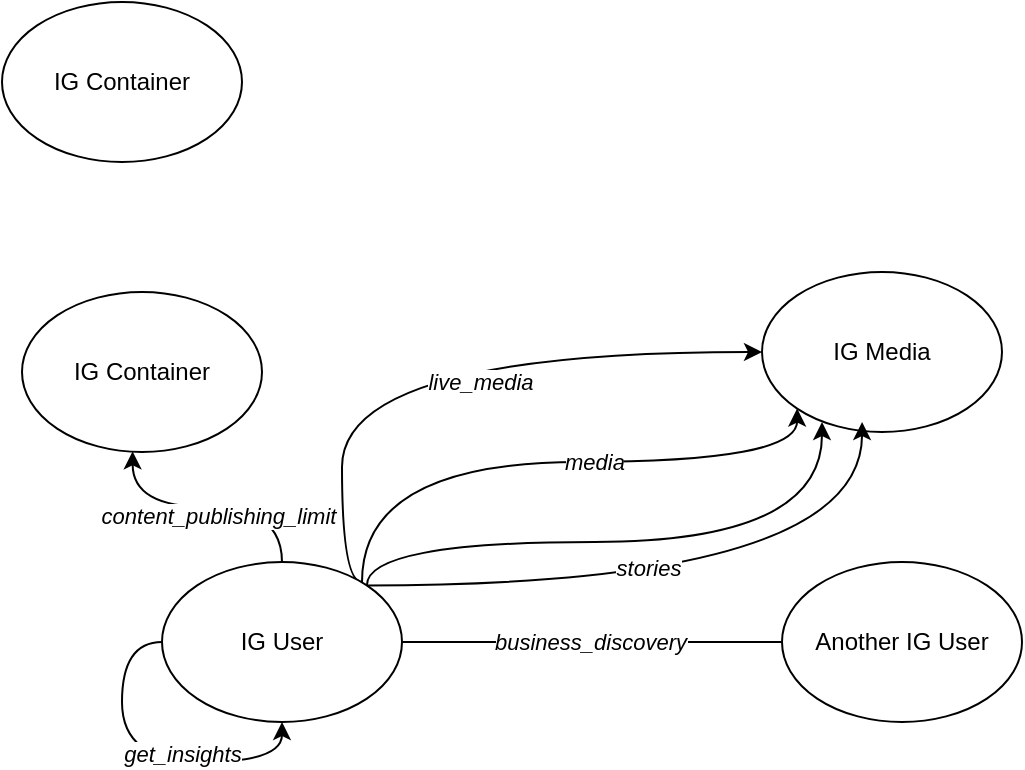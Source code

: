<mxfile version="24.6.4" type="github">
  <diagram name="Page-1" id="NEhoJIbPfFyMv3zWQmaK">
    <mxGraphModel dx="724" dy="465" grid="1" gridSize="10" guides="1" tooltips="1" connect="1" arrows="1" fold="1" page="1" pageScale="1" pageWidth="827" pageHeight="1169" math="0" shadow="0">
      <root>
        <mxCell id="0" />
        <mxCell id="1" parent="0" />
        <mxCell id="c5CUTHTafsupyghFGGmr-50" style="edgeStyle=orthogonalEdgeStyle;rounded=0;orthogonalLoop=1;jettySize=auto;html=1;entryX=0;entryY=0.5;entryDx=0;entryDy=0;endArrow=none;endFill=0;curved=1;" edge="1" parent="1" source="c5CUTHTafsupyghFGGmr-52" target="c5CUTHTafsupyghFGGmr-53">
          <mxGeometry relative="1" as="geometry" />
        </mxCell>
        <mxCell id="c5CUTHTafsupyghFGGmr-61" value="&lt;i&gt;business_discovery&lt;/i&gt;" style="edgeLabel;html=1;align=center;verticalAlign=middle;resizable=0;points=[];" vertex="1" connectable="0" parent="c5CUTHTafsupyghFGGmr-50">
          <mxGeometry x="-0.015" relative="1" as="geometry">
            <mxPoint as="offset" />
          </mxGeometry>
        </mxCell>
        <mxCell id="c5CUTHTafsupyghFGGmr-73" style="edgeStyle=orthogonalEdgeStyle;rounded=0;orthogonalLoop=1;jettySize=auto;html=1;entryX=0;entryY=0.5;entryDx=0;entryDy=0;curved=1;" edge="1" parent="1" target="c5CUTHTafsupyghFGGmr-72">
          <mxGeometry relative="1" as="geometry">
            <mxPoint x="190" y="730" as="sourcePoint" />
            <Array as="points">
              <mxPoint x="180" y="615" />
            </Array>
          </mxGeometry>
        </mxCell>
        <mxCell id="c5CUTHTafsupyghFGGmr-74" value="&lt;i&gt;live_media&lt;/i&gt;" style="edgeLabel;html=1;align=center;verticalAlign=middle;resizable=0;points=[];" vertex="1" connectable="0" parent="c5CUTHTafsupyghFGGmr-73">
          <mxGeometry x="0.155" y="-15" relative="1" as="geometry">
            <mxPoint as="offset" />
          </mxGeometry>
        </mxCell>
        <mxCell id="c5CUTHTafsupyghFGGmr-52" value="IG User" style="ellipse;whiteSpace=wrap;html=1;" vertex="1" parent="1">
          <mxGeometry x="90" y="720" width="120" height="80" as="geometry" />
        </mxCell>
        <mxCell id="c5CUTHTafsupyghFGGmr-53" value="Another IG User" style="ellipse;whiteSpace=wrap;html=1;" vertex="1" parent="1">
          <mxGeometry x="400" y="720" width="120" height="80" as="geometry" />
        </mxCell>
        <mxCell id="c5CUTHTafsupyghFGGmr-65" style="edgeStyle=orthogonalEdgeStyle;rounded=0;orthogonalLoop=1;jettySize=auto;html=1;exitX=0;exitY=0.5;exitDx=0;exitDy=0;curved=1;" edge="1" parent="1" source="c5CUTHTafsupyghFGGmr-52" target="c5CUTHTafsupyghFGGmr-52">
          <mxGeometry relative="1" as="geometry" />
        </mxCell>
        <mxCell id="c5CUTHTafsupyghFGGmr-66" value="&lt;i&gt;get_insights&lt;/i&gt;" style="edgeLabel;html=1;align=center;verticalAlign=middle;resizable=0;points=[];" vertex="1" connectable="0" parent="c5CUTHTafsupyghFGGmr-65">
          <mxGeometry x="0.106" y="4" relative="1" as="geometry">
            <mxPoint x="10" as="offset" />
          </mxGeometry>
        </mxCell>
        <mxCell id="c5CUTHTafsupyghFGGmr-68" value="IG Container" style="ellipse;whiteSpace=wrap;html=1;" vertex="1" parent="1">
          <mxGeometry x="20" y="585" width="120" height="80" as="geometry" />
        </mxCell>
        <mxCell id="c5CUTHTafsupyghFGGmr-69" style="edgeStyle=orthogonalEdgeStyle;rounded=0;orthogonalLoop=1;jettySize=auto;html=1;entryX=0.461;entryY=0.996;entryDx=0;entryDy=0;entryPerimeter=0;curved=1;" edge="1" parent="1" source="c5CUTHTafsupyghFGGmr-52" target="c5CUTHTafsupyghFGGmr-68">
          <mxGeometry relative="1" as="geometry" />
        </mxCell>
        <mxCell id="c5CUTHTafsupyghFGGmr-70" value="&lt;div&gt;&lt;i&gt;content_publishing_limit&lt;/i&gt;&lt;/div&gt;" style="edgeLabel;html=1;align=center;verticalAlign=middle;resizable=0;points=[];" vertex="1" connectable="0" parent="c5CUTHTafsupyghFGGmr-69">
          <mxGeometry x="-0.075" y="4" relative="1" as="geometry">
            <mxPoint as="offset" />
          </mxGeometry>
        </mxCell>
        <mxCell id="c5CUTHTafsupyghFGGmr-71" value="IG Container" style="ellipse;whiteSpace=wrap;html=1;" vertex="1" parent="1">
          <mxGeometry x="10" y="440" width="120" height="80" as="geometry" />
        </mxCell>
        <mxCell id="c5CUTHTafsupyghFGGmr-72" value="IG Media" style="ellipse;whiteSpace=wrap;html=1;" vertex="1" parent="1">
          <mxGeometry x="390" y="575" width="120" height="80" as="geometry" />
        </mxCell>
        <mxCell id="c5CUTHTafsupyghFGGmr-75" style="edgeStyle=orthogonalEdgeStyle;rounded=0;orthogonalLoop=1;jettySize=auto;html=1;entryX=0;entryY=1;entryDx=0;entryDy=0;curved=1;" edge="1" parent="1" target="c5CUTHTafsupyghFGGmr-72">
          <mxGeometry relative="1" as="geometry">
            <mxPoint x="190" y="730" as="sourcePoint" />
            <mxPoint x="400" y="620" as="targetPoint" />
            <Array as="points">
              <mxPoint x="190" y="670" />
              <mxPoint x="408" y="670" />
            </Array>
          </mxGeometry>
        </mxCell>
        <mxCell id="c5CUTHTafsupyghFGGmr-76" value="&lt;i&gt;media&lt;/i&gt;" style="edgeLabel;html=1;align=center;verticalAlign=middle;resizable=0;points=[];" vertex="1" connectable="0" parent="c5CUTHTafsupyghFGGmr-75">
          <mxGeometry x="0.155" y="-15" relative="1" as="geometry">
            <mxPoint y="-15" as="offset" />
          </mxGeometry>
        </mxCell>
        <mxCell id="c5CUTHTafsupyghFGGmr-78" style="edgeStyle=orthogonalEdgeStyle;rounded=0;orthogonalLoop=1;jettySize=auto;html=1;exitX=1;exitY=0;exitDx=0;exitDy=0;entryX=0.417;entryY=0.938;entryDx=0;entryDy=0;entryPerimeter=0;curved=1;" edge="1" parent="1" source="c5CUTHTafsupyghFGGmr-52" target="c5CUTHTafsupyghFGGmr-72">
          <mxGeometry relative="1" as="geometry" />
        </mxCell>
        <mxCell id="c5CUTHTafsupyghFGGmr-79" value="&lt;i&gt;stories&lt;/i&gt;" style="edgeLabel;html=1;align=center;verticalAlign=middle;resizable=0;points=[];" vertex="1" connectable="0" parent="c5CUTHTafsupyghFGGmr-78">
          <mxGeometry x="-0.145" y="9" relative="1" as="geometry">
            <mxPoint as="offset" />
          </mxGeometry>
        </mxCell>
        <mxCell id="c5CUTHTafsupyghFGGmr-81" style="edgeStyle=orthogonalEdgeStyle;rounded=0;orthogonalLoop=1;jettySize=auto;html=1;exitX=1;exitY=0;exitDx=0;exitDy=0;entryX=0.25;entryY=0.938;entryDx=0;entryDy=0;entryPerimeter=0;curved=1;" edge="1" parent="1" source="c5CUTHTafsupyghFGGmr-52" target="c5CUTHTafsupyghFGGmr-72">
          <mxGeometry relative="1" as="geometry">
            <Array as="points">
              <mxPoint x="192" y="710" />
              <mxPoint x="420" y="710" />
            </Array>
          </mxGeometry>
        </mxCell>
      </root>
    </mxGraphModel>
  </diagram>
</mxfile>
